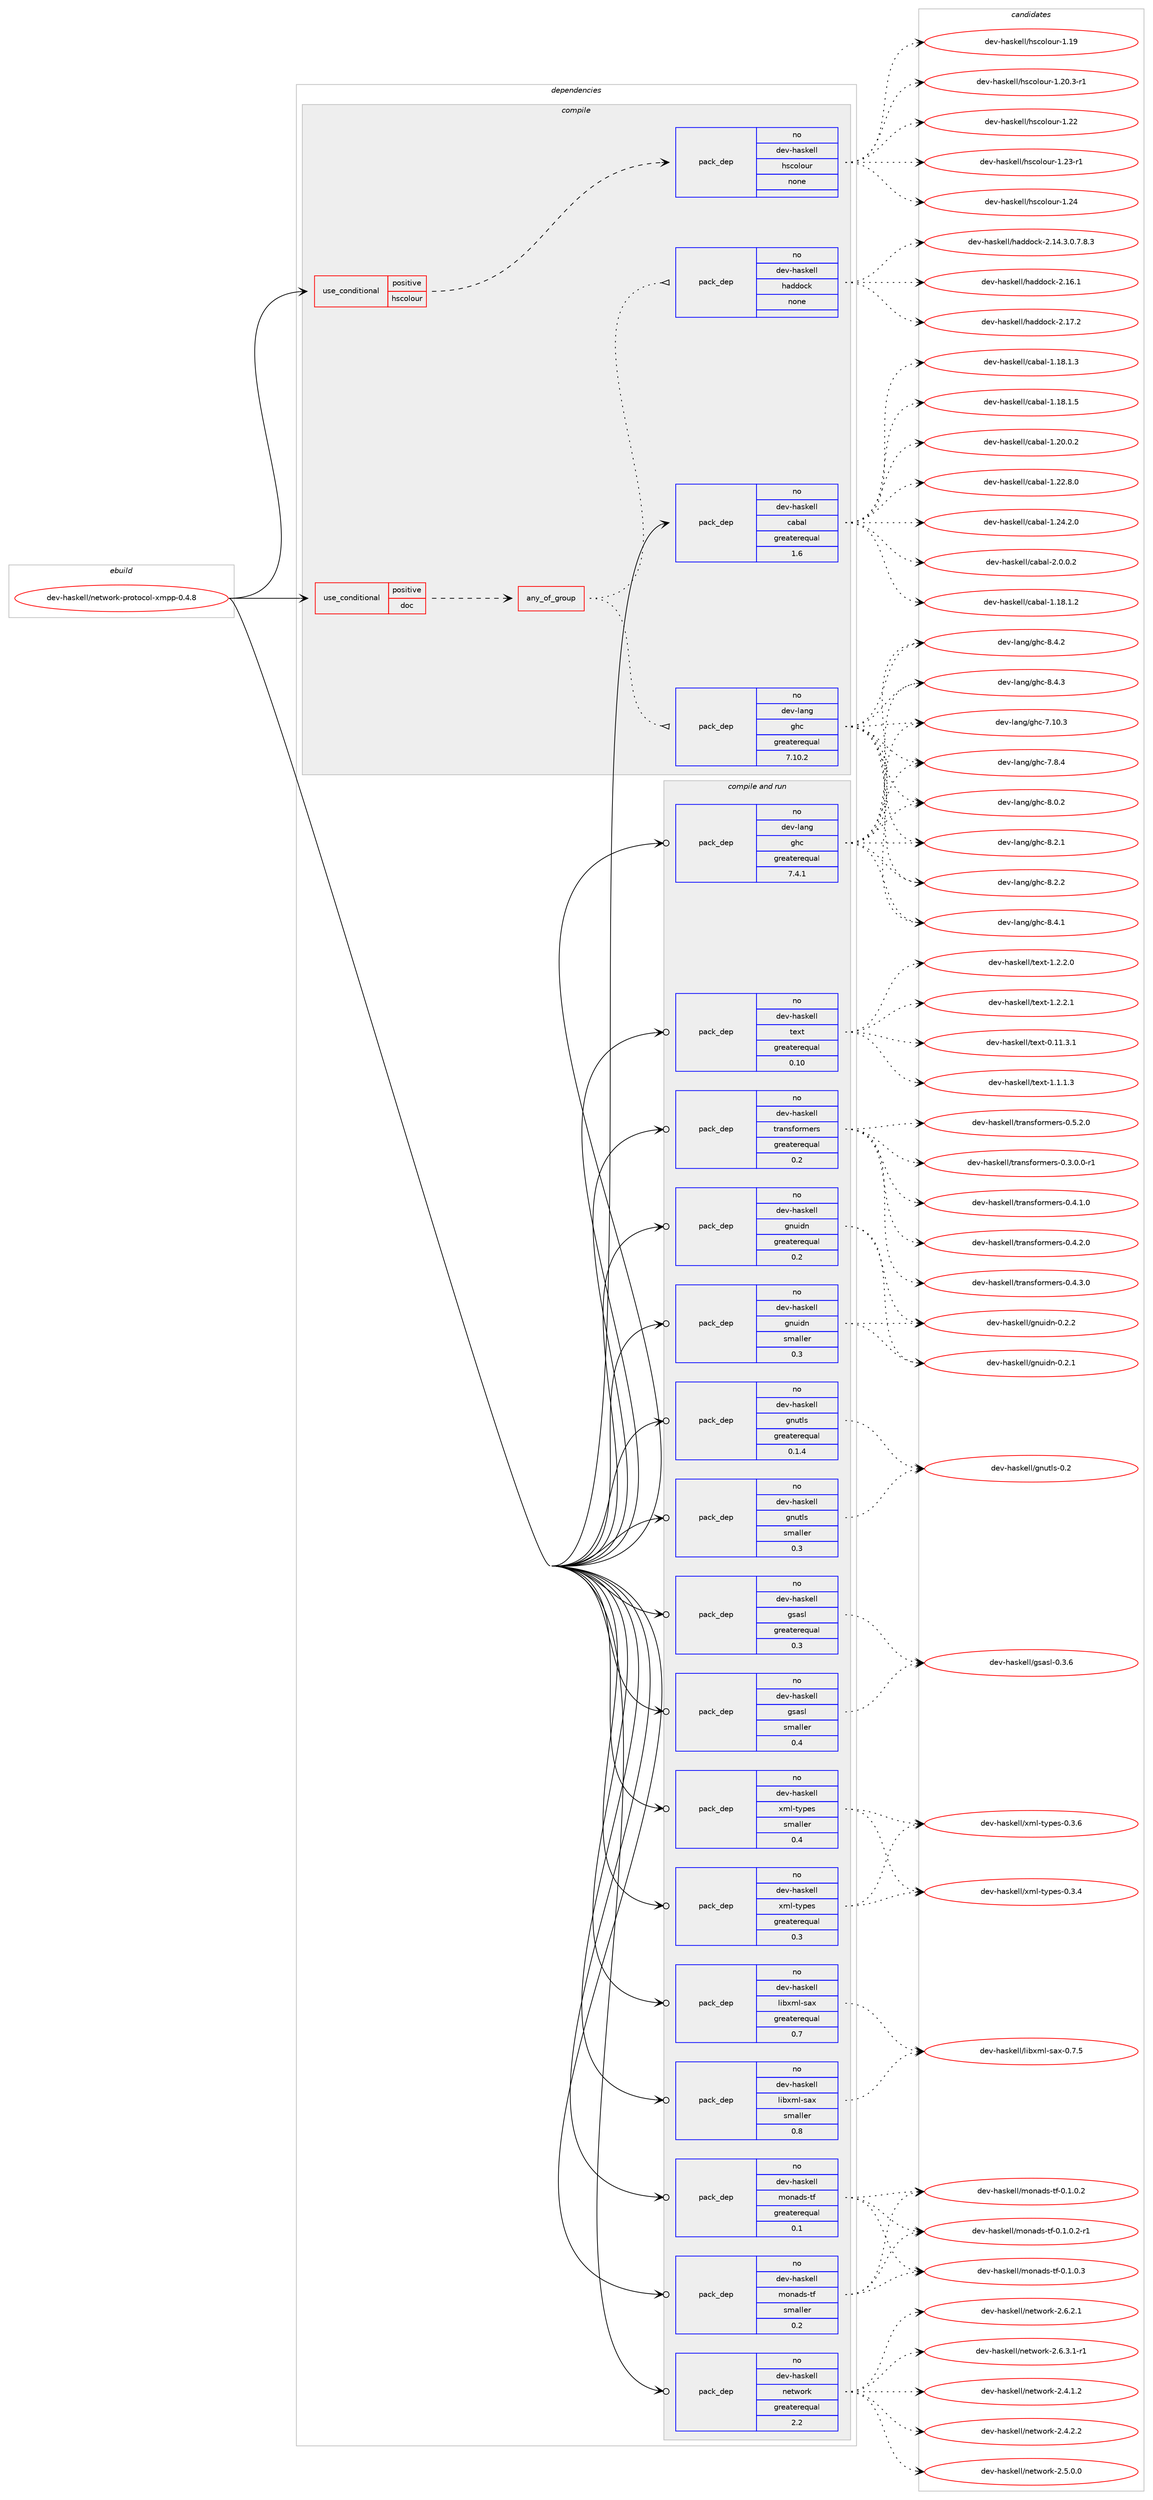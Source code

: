 digraph prolog {

# *************
# Graph options
# *************

newrank=true;
concentrate=true;
compound=true;
graph [rankdir=LR,fontname=Helvetica,fontsize=10,ranksep=1.5];#, ranksep=2.5, nodesep=0.2];
edge  [arrowhead=vee];
node  [fontname=Helvetica,fontsize=10];

# **********
# The ebuild
# **********

subgraph cluster_leftcol {
color=gray;
rank=same;
label=<<i>ebuild</i>>;
id [label="dev-haskell/network-protocol-xmpp-0.4.8", color=red, width=4, href="../dev-haskell/network-protocol-xmpp-0.4.8.svg"];
}

# ****************
# The dependencies
# ****************

subgraph cluster_midcol {
color=gray;
label=<<i>dependencies</i>>;
subgraph cluster_compile {
fillcolor="#eeeeee";
style=filled;
label=<<i>compile</i>>;
subgraph cond360796 {
dependency1340120 [label=<<TABLE BORDER="0" CELLBORDER="1" CELLSPACING="0" CELLPADDING="4"><TR><TD ROWSPAN="3" CELLPADDING="10">use_conditional</TD></TR><TR><TD>positive</TD></TR><TR><TD>doc</TD></TR></TABLE>>, shape=none, color=red];
subgraph any21303 {
dependency1340121 [label=<<TABLE BORDER="0" CELLBORDER="1" CELLSPACING="0" CELLPADDING="4"><TR><TD CELLPADDING="10">any_of_group</TD></TR></TABLE>>, shape=none, color=red];subgraph pack957469 {
dependency1340122 [label=<<TABLE BORDER="0" CELLBORDER="1" CELLSPACING="0" CELLPADDING="4" WIDTH="220"><TR><TD ROWSPAN="6" CELLPADDING="30">pack_dep</TD></TR><TR><TD WIDTH="110">no</TD></TR><TR><TD>dev-haskell</TD></TR><TR><TD>haddock</TD></TR><TR><TD>none</TD></TR><TR><TD></TD></TR></TABLE>>, shape=none, color=blue];
}
dependency1340121:e -> dependency1340122:w [weight=20,style="dotted",arrowhead="oinv"];
subgraph pack957470 {
dependency1340123 [label=<<TABLE BORDER="0" CELLBORDER="1" CELLSPACING="0" CELLPADDING="4" WIDTH="220"><TR><TD ROWSPAN="6" CELLPADDING="30">pack_dep</TD></TR><TR><TD WIDTH="110">no</TD></TR><TR><TD>dev-lang</TD></TR><TR><TD>ghc</TD></TR><TR><TD>greaterequal</TD></TR><TR><TD>7.10.2</TD></TR></TABLE>>, shape=none, color=blue];
}
dependency1340121:e -> dependency1340123:w [weight=20,style="dotted",arrowhead="oinv"];
}
dependency1340120:e -> dependency1340121:w [weight=20,style="dashed",arrowhead="vee"];
}
id:e -> dependency1340120:w [weight=20,style="solid",arrowhead="vee"];
subgraph cond360797 {
dependency1340124 [label=<<TABLE BORDER="0" CELLBORDER="1" CELLSPACING="0" CELLPADDING="4"><TR><TD ROWSPAN="3" CELLPADDING="10">use_conditional</TD></TR><TR><TD>positive</TD></TR><TR><TD>hscolour</TD></TR></TABLE>>, shape=none, color=red];
subgraph pack957471 {
dependency1340125 [label=<<TABLE BORDER="0" CELLBORDER="1" CELLSPACING="0" CELLPADDING="4" WIDTH="220"><TR><TD ROWSPAN="6" CELLPADDING="30">pack_dep</TD></TR><TR><TD WIDTH="110">no</TD></TR><TR><TD>dev-haskell</TD></TR><TR><TD>hscolour</TD></TR><TR><TD>none</TD></TR><TR><TD></TD></TR></TABLE>>, shape=none, color=blue];
}
dependency1340124:e -> dependency1340125:w [weight=20,style="dashed",arrowhead="vee"];
}
id:e -> dependency1340124:w [weight=20,style="solid",arrowhead="vee"];
subgraph pack957472 {
dependency1340126 [label=<<TABLE BORDER="0" CELLBORDER="1" CELLSPACING="0" CELLPADDING="4" WIDTH="220"><TR><TD ROWSPAN="6" CELLPADDING="30">pack_dep</TD></TR><TR><TD WIDTH="110">no</TD></TR><TR><TD>dev-haskell</TD></TR><TR><TD>cabal</TD></TR><TR><TD>greaterequal</TD></TR><TR><TD>1.6</TD></TR></TABLE>>, shape=none, color=blue];
}
id:e -> dependency1340126:w [weight=20,style="solid",arrowhead="vee"];
}
subgraph cluster_compileandrun {
fillcolor="#eeeeee";
style=filled;
label=<<i>compile and run</i>>;
subgraph pack957473 {
dependency1340127 [label=<<TABLE BORDER="0" CELLBORDER="1" CELLSPACING="0" CELLPADDING="4" WIDTH="220"><TR><TD ROWSPAN="6" CELLPADDING="30">pack_dep</TD></TR><TR><TD WIDTH="110">no</TD></TR><TR><TD>dev-haskell</TD></TR><TR><TD>gnuidn</TD></TR><TR><TD>greaterequal</TD></TR><TR><TD>0.2</TD></TR></TABLE>>, shape=none, color=blue];
}
id:e -> dependency1340127:w [weight=20,style="solid",arrowhead="odotvee"];
subgraph pack957474 {
dependency1340128 [label=<<TABLE BORDER="0" CELLBORDER="1" CELLSPACING="0" CELLPADDING="4" WIDTH="220"><TR><TD ROWSPAN="6" CELLPADDING="30">pack_dep</TD></TR><TR><TD WIDTH="110">no</TD></TR><TR><TD>dev-haskell</TD></TR><TR><TD>gnuidn</TD></TR><TR><TD>smaller</TD></TR><TR><TD>0.3</TD></TR></TABLE>>, shape=none, color=blue];
}
id:e -> dependency1340128:w [weight=20,style="solid",arrowhead="odotvee"];
subgraph pack957475 {
dependency1340129 [label=<<TABLE BORDER="0" CELLBORDER="1" CELLSPACING="0" CELLPADDING="4" WIDTH="220"><TR><TD ROWSPAN="6" CELLPADDING="30">pack_dep</TD></TR><TR><TD WIDTH="110">no</TD></TR><TR><TD>dev-haskell</TD></TR><TR><TD>gnutls</TD></TR><TR><TD>greaterequal</TD></TR><TR><TD>0.1.4</TD></TR></TABLE>>, shape=none, color=blue];
}
id:e -> dependency1340129:w [weight=20,style="solid",arrowhead="odotvee"];
subgraph pack957476 {
dependency1340130 [label=<<TABLE BORDER="0" CELLBORDER="1" CELLSPACING="0" CELLPADDING="4" WIDTH="220"><TR><TD ROWSPAN="6" CELLPADDING="30">pack_dep</TD></TR><TR><TD WIDTH="110">no</TD></TR><TR><TD>dev-haskell</TD></TR><TR><TD>gnutls</TD></TR><TR><TD>smaller</TD></TR><TR><TD>0.3</TD></TR></TABLE>>, shape=none, color=blue];
}
id:e -> dependency1340130:w [weight=20,style="solid",arrowhead="odotvee"];
subgraph pack957477 {
dependency1340131 [label=<<TABLE BORDER="0" CELLBORDER="1" CELLSPACING="0" CELLPADDING="4" WIDTH="220"><TR><TD ROWSPAN="6" CELLPADDING="30">pack_dep</TD></TR><TR><TD WIDTH="110">no</TD></TR><TR><TD>dev-haskell</TD></TR><TR><TD>gsasl</TD></TR><TR><TD>greaterequal</TD></TR><TR><TD>0.3</TD></TR></TABLE>>, shape=none, color=blue];
}
id:e -> dependency1340131:w [weight=20,style="solid",arrowhead="odotvee"];
subgraph pack957478 {
dependency1340132 [label=<<TABLE BORDER="0" CELLBORDER="1" CELLSPACING="0" CELLPADDING="4" WIDTH="220"><TR><TD ROWSPAN="6" CELLPADDING="30">pack_dep</TD></TR><TR><TD WIDTH="110">no</TD></TR><TR><TD>dev-haskell</TD></TR><TR><TD>gsasl</TD></TR><TR><TD>smaller</TD></TR><TR><TD>0.4</TD></TR></TABLE>>, shape=none, color=blue];
}
id:e -> dependency1340132:w [weight=20,style="solid",arrowhead="odotvee"];
subgraph pack957479 {
dependency1340133 [label=<<TABLE BORDER="0" CELLBORDER="1" CELLSPACING="0" CELLPADDING="4" WIDTH="220"><TR><TD ROWSPAN="6" CELLPADDING="30">pack_dep</TD></TR><TR><TD WIDTH="110">no</TD></TR><TR><TD>dev-haskell</TD></TR><TR><TD>libxml-sax</TD></TR><TR><TD>greaterequal</TD></TR><TR><TD>0.7</TD></TR></TABLE>>, shape=none, color=blue];
}
id:e -> dependency1340133:w [weight=20,style="solid",arrowhead="odotvee"];
subgraph pack957480 {
dependency1340134 [label=<<TABLE BORDER="0" CELLBORDER="1" CELLSPACING="0" CELLPADDING="4" WIDTH="220"><TR><TD ROWSPAN="6" CELLPADDING="30">pack_dep</TD></TR><TR><TD WIDTH="110">no</TD></TR><TR><TD>dev-haskell</TD></TR><TR><TD>libxml-sax</TD></TR><TR><TD>smaller</TD></TR><TR><TD>0.8</TD></TR></TABLE>>, shape=none, color=blue];
}
id:e -> dependency1340134:w [weight=20,style="solid",arrowhead="odotvee"];
subgraph pack957481 {
dependency1340135 [label=<<TABLE BORDER="0" CELLBORDER="1" CELLSPACING="0" CELLPADDING="4" WIDTH="220"><TR><TD ROWSPAN="6" CELLPADDING="30">pack_dep</TD></TR><TR><TD WIDTH="110">no</TD></TR><TR><TD>dev-haskell</TD></TR><TR><TD>monads-tf</TD></TR><TR><TD>greaterequal</TD></TR><TR><TD>0.1</TD></TR></TABLE>>, shape=none, color=blue];
}
id:e -> dependency1340135:w [weight=20,style="solid",arrowhead="odotvee"];
subgraph pack957482 {
dependency1340136 [label=<<TABLE BORDER="0" CELLBORDER="1" CELLSPACING="0" CELLPADDING="4" WIDTH="220"><TR><TD ROWSPAN="6" CELLPADDING="30">pack_dep</TD></TR><TR><TD WIDTH="110">no</TD></TR><TR><TD>dev-haskell</TD></TR><TR><TD>monads-tf</TD></TR><TR><TD>smaller</TD></TR><TR><TD>0.2</TD></TR></TABLE>>, shape=none, color=blue];
}
id:e -> dependency1340136:w [weight=20,style="solid",arrowhead="odotvee"];
subgraph pack957483 {
dependency1340137 [label=<<TABLE BORDER="0" CELLBORDER="1" CELLSPACING="0" CELLPADDING="4" WIDTH="220"><TR><TD ROWSPAN="6" CELLPADDING="30">pack_dep</TD></TR><TR><TD WIDTH="110">no</TD></TR><TR><TD>dev-haskell</TD></TR><TR><TD>network</TD></TR><TR><TD>greaterequal</TD></TR><TR><TD>2.2</TD></TR></TABLE>>, shape=none, color=blue];
}
id:e -> dependency1340137:w [weight=20,style="solid",arrowhead="odotvee"];
subgraph pack957484 {
dependency1340138 [label=<<TABLE BORDER="0" CELLBORDER="1" CELLSPACING="0" CELLPADDING="4" WIDTH="220"><TR><TD ROWSPAN="6" CELLPADDING="30">pack_dep</TD></TR><TR><TD WIDTH="110">no</TD></TR><TR><TD>dev-haskell</TD></TR><TR><TD>text</TD></TR><TR><TD>greaterequal</TD></TR><TR><TD>0.10</TD></TR></TABLE>>, shape=none, color=blue];
}
id:e -> dependency1340138:w [weight=20,style="solid",arrowhead="odotvee"];
subgraph pack957485 {
dependency1340139 [label=<<TABLE BORDER="0" CELLBORDER="1" CELLSPACING="0" CELLPADDING="4" WIDTH="220"><TR><TD ROWSPAN="6" CELLPADDING="30">pack_dep</TD></TR><TR><TD WIDTH="110">no</TD></TR><TR><TD>dev-haskell</TD></TR><TR><TD>transformers</TD></TR><TR><TD>greaterequal</TD></TR><TR><TD>0.2</TD></TR></TABLE>>, shape=none, color=blue];
}
id:e -> dependency1340139:w [weight=20,style="solid",arrowhead="odotvee"];
subgraph pack957486 {
dependency1340140 [label=<<TABLE BORDER="0" CELLBORDER="1" CELLSPACING="0" CELLPADDING="4" WIDTH="220"><TR><TD ROWSPAN="6" CELLPADDING="30">pack_dep</TD></TR><TR><TD WIDTH="110">no</TD></TR><TR><TD>dev-haskell</TD></TR><TR><TD>xml-types</TD></TR><TR><TD>greaterequal</TD></TR><TR><TD>0.3</TD></TR></TABLE>>, shape=none, color=blue];
}
id:e -> dependency1340140:w [weight=20,style="solid",arrowhead="odotvee"];
subgraph pack957487 {
dependency1340141 [label=<<TABLE BORDER="0" CELLBORDER="1" CELLSPACING="0" CELLPADDING="4" WIDTH="220"><TR><TD ROWSPAN="6" CELLPADDING="30">pack_dep</TD></TR><TR><TD WIDTH="110">no</TD></TR><TR><TD>dev-haskell</TD></TR><TR><TD>xml-types</TD></TR><TR><TD>smaller</TD></TR><TR><TD>0.4</TD></TR></TABLE>>, shape=none, color=blue];
}
id:e -> dependency1340141:w [weight=20,style="solid",arrowhead="odotvee"];
subgraph pack957488 {
dependency1340142 [label=<<TABLE BORDER="0" CELLBORDER="1" CELLSPACING="0" CELLPADDING="4" WIDTH="220"><TR><TD ROWSPAN="6" CELLPADDING="30">pack_dep</TD></TR><TR><TD WIDTH="110">no</TD></TR><TR><TD>dev-lang</TD></TR><TR><TD>ghc</TD></TR><TR><TD>greaterequal</TD></TR><TR><TD>7.4.1</TD></TR></TABLE>>, shape=none, color=blue];
}
id:e -> dependency1340142:w [weight=20,style="solid",arrowhead="odotvee"];
}
subgraph cluster_run {
fillcolor="#eeeeee";
style=filled;
label=<<i>run</i>>;
}
}

# **************
# The candidates
# **************

subgraph cluster_choices {
rank=same;
color=gray;
label=<<i>candidates</i>>;

subgraph choice957469 {
color=black;
nodesep=1;
choice1001011184510497115107101108108471049710010011199107455046495246514648465546564651 [label="dev-haskell/haddock-2.14.3.0.7.8.3", color=red, width=4,href="../dev-haskell/haddock-2.14.3.0.7.8.3.svg"];
choice100101118451049711510710110810847104971001001119910745504649544649 [label="dev-haskell/haddock-2.16.1", color=red, width=4,href="../dev-haskell/haddock-2.16.1.svg"];
choice100101118451049711510710110810847104971001001119910745504649554650 [label="dev-haskell/haddock-2.17.2", color=red, width=4,href="../dev-haskell/haddock-2.17.2.svg"];
dependency1340122:e -> choice1001011184510497115107101108108471049710010011199107455046495246514648465546564651:w [style=dotted,weight="100"];
dependency1340122:e -> choice100101118451049711510710110810847104971001001119910745504649544649:w [style=dotted,weight="100"];
dependency1340122:e -> choice100101118451049711510710110810847104971001001119910745504649554650:w [style=dotted,weight="100"];
}
subgraph choice957470 {
color=black;
nodesep=1;
choice1001011184510897110103471031049945554649484651 [label="dev-lang/ghc-7.10.3", color=red, width=4,href="../dev-lang/ghc-7.10.3.svg"];
choice10010111845108971101034710310499455546564652 [label="dev-lang/ghc-7.8.4", color=red, width=4,href="../dev-lang/ghc-7.8.4.svg"];
choice10010111845108971101034710310499455646484650 [label="dev-lang/ghc-8.0.2", color=red, width=4,href="../dev-lang/ghc-8.0.2.svg"];
choice10010111845108971101034710310499455646504649 [label="dev-lang/ghc-8.2.1", color=red, width=4,href="../dev-lang/ghc-8.2.1.svg"];
choice10010111845108971101034710310499455646504650 [label="dev-lang/ghc-8.2.2", color=red, width=4,href="../dev-lang/ghc-8.2.2.svg"];
choice10010111845108971101034710310499455646524649 [label="dev-lang/ghc-8.4.1", color=red, width=4,href="../dev-lang/ghc-8.4.1.svg"];
choice10010111845108971101034710310499455646524650 [label="dev-lang/ghc-8.4.2", color=red, width=4,href="../dev-lang/ghc-8.4.2.svg"];
choice10010111845108971101034710310499455646524651 [label="dev-lang/ghc-8.4.3", color=red, width=4,href="../dev-lang/ghc-8.4.3.svg"];
dependency1340123:e -> choice1001011184510897110103471031049945554649484651:w [style=dotted,weight="100"];
dependency1340123:e -> choice10010111845108971101034710310499455546564652:w [style=dotted,weight="100"];
dependency1340123:e -> choice10010111845108971101034710310499455646484650:w [style=dotted,weight="100"];
dependency1340123:e -> choice10010111845108971101034710310499455646504649:w [style=dotted,weight="100"];
dependency1340123:e -> choice10010111845108971101034710310499455646504650:w [style=dotted,weight="100"];
dependency1340123:e -> choice10010111845108971101034710310499455646524649:w [style=dotted,weight="100"];
dependency1340123:e -> choice10010111845108971101034710310499455646524650:w [style=dotted,weight="100"];
dependency1340123:e -> choice10010111845108971101034710310499455646524651:w [style=dotted,weight="100"];
}
subgraph choice957471 {
color=black;
nodesep=1;
choice100101118451049711510710110810847104115991111081111171144549464957 [label="dev-haskell/hscolour-1.19", color=red, width=4,href="../dev-haskell/hscolour-1.19.svg"];
choice10010111845104971151071011081084710411599111108111117114454946504846514511449 [label="dev-haskell/hscolour-1.20.3-r1", color=red, width=4,href="../dev-haskell/hscolour-1.20.3-r1.svg"];
choice100101118451049711510710110810847104115991111081111171144549465050 [label="dev-haskell/hscolour-1.22", color=red, width=4,href="../dev-haskell/hscolour-1.22.svg"];
choice1001011184510497115107101108108471041159911110811111711445494650514511449 [label="dev-haskell/hscolour-1.23-r1", color=red, width=4,href="../dev-haskell/hscolour-1.23-r1.svg"];
choice100101118451049711510710110810847104115991111081111171144549465052 [label="dev-haskell/hscolour-1.24", color=red, width=4,href="../dev-haskell/hscolour-1.24.svg"];
dependency1340125:e -> choice100101118451049711510710110810847104115991111081111171144549464957:w [style=dotted,weight="100"];
dependency1340125:e -> choice10010111845104971151071011081084710411599111108111117114454946504846514511449:w [style=dotted,weight="100"];
dependency1340125:e -> choice100101118451049711510710110810847104115991111081111171144549465050:w [style=dotted,weight="100"];
dependency1340125:e -> choice1001011184510497115107101108108471041159911110811111711445494650514511449:w [style=dotted,weight="100"];
dependency1340125:e -> choice100101118451049711510710110810847104115991111081111171144549465052:w [style=dotted,weight="100"];
}
subgraph choice957472 {
color=black;
nodesep=1;
choice10010111845104971151071011081084799979897108454946495646494650 [label="dev-haskell/cabal-1.18.1.2", color=red, width=4,href="../dev-haskell/cabal-1.18.1.2.svg"];
choice10010111845104971151071011081084799979897108454946495646494651 [label="dev-haskell/cabal-1.18.1.3", color=red, width=4,href="../dev-haskell/cabal-1.18.1.3.svg"];
choice10010111845104971151071011081084799979897108454946495646494653 [label="dev-haskell/cabal-1.18.1.5", color=red, width=4,href="../dev-haskell/cabal-1.18.1.5.svg"];
choice10010111845104971151071011081084799979897108454946504846484650 [label="dev-haskell/cabal-1.20.0.2", color=red, width=4,href="../dev-haskell/cabal-1.20.0.2.svg"];
choice10010111845104971151071011081084799979897108454946505046564648 [label="dev-haskell/cabal-1.22.8.0", color=red, width=4,href="../dev-haskell/cabal-1.22.8.0.svg"];
choice10010111845104971151071011081084799979897108454946505246504648 [label="dev-haskell/cabal-1.24.2.0", color=red, width=4,href="../dev-haskell/cabal-1.24.2.0.svg"];
choice100101118451049711510710110810847999798971084550464846484650 [label="dev-haskell/cabal-2.0.0.2", color=red, width=4,href="../dev-haskell/cabal-2.0.0.2.svg"];
dependency1340126:e -> choice10010111845104971151071011081084799979897108454946495646494650:w [style=dotted,weight="100"];
dependency1340126:e -> choice10010111845104971151071011081084799979897108454946495646494651:w [style=dotted,weight="100"];
dependency1340126:e -> choice10010111845104971151071011081084799979897108454946495646494653:w [style=dotted,weight="100"];
dependency1340126:e -> choice10010111845104971151071011081084799979897108454946504846484650:w [style=dotted,weight="100"];
dependency1340126:e -> choice10010111845104971151071011081084799979897108454946505046564648:w [style=dotted,weight="100"];
dependency1340126:e -> choice10010111845104971151071011081084799979897108454946505246504648:w [style=dotted,weight="100"];
dependency1340126:e -> choice100101118451049711510710110810847999798971084550464846484650:w [style=dotted,weight="100"];
}
subgraph choice957473 {
color=black;
nodesep=1;
choice100101118451049711510710110810847103110117105100110454846504649 [label="dev-haskell/gnuidn-0.2.1", color=red, width=4,href="../dev-haskell/gnuidn-0.2.1.svg"];
choice100101118451049711510710110810847103110117105100110454846504650 [label="dev-haskell/gnuidn-0.2.2", color=red, width=4,href="../dev-haskell/gnuidn-0.2.2.svg"];
dependency1340127:e -> choice100101118451049711510710110810847103110117105100110454846504649:w [style=dotted,weight="100"];
dependency1340127:e -> choice100101118451049711510710110810847103110117105100110454846504650:w [style=dotted,weight="100"];
}
subgraph choice957474 {
color=black;
nodesep=1;
choice100101118451049711510710110810847103110117105100110454846504649 [label="dev-haskell/gnuidn-0.2.1", color=red, width=4,href="../dev-haskell/gnuidn-0.2.1.svg"];
choice100101118451049711510710110810847103110117105100110454846504650 [label="dev-haskell/gnuidn-0.2.2", color=red, width=4,href="../dev-haskell/gnuidn-0.2.2.svg"];
dependency1340128:e -> choice100101118451049711510710110810847103110117105100110454846504649:w [style=dotted,weight="100"];
dependency1340128:e -> choice100101118451049711510710110810847103110117105100110454846504650:w [style=dotted,weight="100"];
}
subgraph choice957475 {
color=black;
nodesep=1;
choice10010111845104971151071011081084710311011711610811545484650 [label="dev-haskell/gnutls-0.2", color=red, width=4,href="../dev-haskell/gnutls-0.2.svg"];
dependency1340129:e -> choice10010111845104971151071011081084710311011711610811545484650:w [style=dotted,weight="100"];
}
subgraph choice957476 {
color=black;
nodesep=1;
choice10010111845104971151071011081084710311011711610811545484650 [label="dev-haskell/gnutls-0.2", color=red, width=4,href="../dev-haskell/gnutls-0.2.svg"];
dependency1340130:e -> choice10010111845104971151071011081084710311011711610811545484650:w [style=dotted,weight="100"];
}
subgraph choice957477 {
color=black;
nodesep=1;
choice10010111845104971151071011081084710311597115108454846514654 [label="dev-haskell/gsasl-0.3.6", color=red, width=4,href="../dev-haskell/gsasl-0.3.6.svg"];
dependency1340131:e -> choice10010111845104971151071011081084710311597115108454846514654:w [style=dotted,weight="100"];
}
subgraph choice957478 {
color=black;
nodesep=1;
choice10010111845104971151071011081084710311597115108454846514654 [label="dev-haskell/gsasl-0.3.6", color=red, width=4,href="../dev-haskell/gsasl-0.3.6.svg"];
dependency1340132:e -> choice10010111845104971151071011081084710311597115108454846514654:w [style=dotted,weight="100"];
}
subgraph choice957479 {
color=black;
nodesep=1;
choice100101118451049711510710110810847108105981201091084511597120454846554653 [label="dev-haskell/libxml-sax-0.7.5", color=red, width=4,href="../dev-haskell/libxml-sax-0.7.5.svg"];
dependency1340133:e -> choice100101118451049711510710110810847108105981201091084511597120454846554653:w [style=dotted,weight="100"];
}
subgraph choice957480 {
color=black;
nodesep=1;
choice100101118451049711510710110810847108105981201091084511597120454846554653 [label="dev-haskell/libxml-sax-0.7.5", color=red, width=4,href="../dev-haskell/libxml-sax-0.7.5.svg"];
dependency1340134:e -> choice100101118451049711510710110810847108105981201091084511597120454846554653:w [style=dotted,weight="100"];
}
subgraph choice957481 {
color=black;
nodesep=1;
choice10010111845104971151071011081084710911111097100115451161024548464946484650 [label="dev-haskell/monads-tf-0.1.0.2", color=red, width=4,href="../dev-haskell/monads-tf-0.1.0.2.svg"];
choice100101118451049711510710110810847109111110971001154511610245484649464846504511449 [label="dev-haskell/monads-tf-0.1.0.2-r1", color=red, width=4,href="../dev-haskell/monads-tf-0.1.0.2-r1.svg"];
choice10010111845104971151071011081084710911111097100115451161024548464946484651 [label="dev-haskell/monads-tf-0.1.0.3", color=red, width=4,href="../dev-haskell/monads-tf-0.1.0.3.svg"];
dependency1340135:e -> choice10010111845104971151071011081084710911111097100115451161024548464946484650:w [style=dotted,weight="100"];
dependency1340135:e -> choice100101118451049711510710110810847109111110971001154511610245484649464846504511449:w [style=dotted,weight="100"];
dependency1340135:e -> choice10010111845104971151071011081084710911111097100115451161024548464946484651:w [style=dotted,weight="100"];
}
subgraph choice957482 {
color=black;
nodesep=1;
choice10010111845104971151071011081084710911111097100115451161024548464946484650 [label="dev-haskell/monads-tf-0.1.0.2", color=red, width=4,href="../dev-haskell/monads-tf-0.1.0.2.svg"];
choice100101118451049711510710110810847109111110971001154511610245484649464846504511449 [label="dev-haskell/monads-tf-0.1.0.2-r1", color=red, width=4,href="../dev-haskell/monads-tf-0.1.0.2-r1.svg"];
choice10010111845104971151071011081084710911111097100115451161024548464946484651 [label="dev-haskell/monads-tf-0.1.0.3", color=red, width=4,href="../dev-haskell/monads-tf-0.1.0.3.svg"];
dependency1340136:e -> choice10010111845104971151071011081084710911111097100115451161024548464946484650:w [style=dotted,weight="100"];
dependency1340136:e -> choice100101118451049711510710110810847109111110971001154511610245484649464846504511449:w [style=dotted,weight="100"];
dependency1340136:e -> choice10010111845104971151071011081084710911111097100115451161024548464946484651:w [style=dotted,weight="100"];
}
subgraph choice957483 {
color=black;
nodesep=1;
choice1001011184510497115107101108108471101011161191111141074550465246494650 [label="dev-haskell/network-2.4.1.2", color=red, width=4,href="../dev-haskell/network-2.4.1.2.svg"];
choice1001011184510497115107101108108471101011161191111141074550465246504650 [label="dev-haskell/network-2.4.2.2", color=red, width=4,href="../dev-haskell/network-2.4.2.2.svg"];
choice1001011184510497115107101108108471101011161191111141074550465346484648 [label="dev-haskell/network-2.5.0.0", color=red, width=4,href="../dev-haskell/network-2.5.0.0.svg"];
choice1001011184510497115107101108108471101011161191111141074550465446504649 [label="dev-haskell/network-2.6.2.1", color=red, width=4,href="../dev-haskell/network-2.6.2.1.svg"];
choice10010111845104971151071011081084711010111611911111410745504654465146494511449 [label="dev-haskell/network-2.6.3.1-r1", color=red, width=4,href="../dev-haskell/network-2.6.3.1-r1.svg"];
dependency1340137:e -> choice1001011184510497115107101108108471101011161191111141074550465246494650:w [style=dotted,weight="100"];
dependency1340137:e -> choice1001011184510497115107101108108471101011161191111141074550465246504650:w [style=dotted,weight="100"];
dependency1340137:e -> choice1001011184510497115107101108108471101011161191111141074550465346484648:w [style=dotted,weight="100"];
dependency1340137:e -> choice1001011184510497115107101108108471101011161191111141074550465446504649:w [style=dotted,weight="100"];
dependency1340137:e -> choice10010111845104971151071011081084711010111611911111410745504654465146494511449:w [style=dotted,weight="100"];
}
subgraph choice957484 {
color=black;
nodesep=1;
choice100101118451049711510710110810847116101120116454846494946514649 [label="dev-haskell/text-0.11.3.1", color=red, width=4,href="../dev-haskell/text-0.11.3.1.svg"];
choice1001011184510497115107101108108471161011201164549464946494651 [label="dev-haskell/text-1.1.1.3", color=red, width=4,href="../dev-haskell/text-1.1.1.3.svg"];
choice1001011184510497115107101108108471161011201164549465046504648 [label="dev-haskell/text-1.2.2.0", color=red, width=4,href="../dev-haskell/text-1.2.2.0.svg"];
choice1001011184510497115107101108108471161011201164549465046504649 [label="dev-haskell/text-1.2.2.1", color=red, width=4,href="../dev-haskell/text-1.2.2.1.svg"];
dependency1340138:e -> choice100101118451049711510710110810847116101120116454846494946514649:w [style=dotted,weight="100"];
dependency1340138:e -> choice1001011184510497115107101108108471161011201164549464946494651:w [style=dotted,weight="100"];
dependency1340138:e -> choice1001011184510497115107101108108471161011201164549465046504648:w [style=dotted,weight="100"];
dependency1340138:e -> choice1001011184510497115107101108108471161011201164549465046504649:w [style=dotted,weight="100"];
}
subgraph choice957485 {
color=black;
nodesep=1;
choice1001011184510497115107101108108471161149711011510211111410910111411545484651464846484511449 [label="dev-haskell/transformers-0.3.0.0-r1", color=red, width=4,href="../dev-haskell/transformers-0.3.0.0-r1.svg"];
choice100101118451049711510710110810847116114971101151021111141091011141154548465246494648 [label="dev-haskell/transformers-0.4.1.0", color=red, width=4,href="../dev-haskell/transformers-0.4.1.0.svg"];
choice100101118451049711510710110810847116114971101151021111141091011141154548465246504648 [label="dev-haskell/transformers-0.4.2.0", color=red, width=4,href="../dev-haskell/transformers-0.4.2.0.svg"];
choice100101118451049711510710110810847116114971101151021111141091011141154548465246514648 [label="dev-haskell/transformers-0.4.3.0", color=red, width=4,href="../dev-haskell/transformers-0.4.3.0.svg"];
choice100101118451049711510710110810847116114971101151021111141091011141154548465346504648 [label="dev-haskell/transformers-0.5.2.0", color=red, width=4,href="../dev-haskell/transformers-0.5.2.0.svg"];
dependency1340139:e -> choice1001011184510497115107101108108471161149711011510211111410910111411545484651464846484511449:w [style=dotted,weight="100"];
dependency1340139:e -> choice100101118451049711510710110810847116114971101151021111141091011141154548465246494648:w [style=dotted,weight="100"];
dependency1340139:e -> choice100101118451049711510710110810847116114971101151021111141091011141154548465246504648:w [style=dotted,weight="100"];
dependency1340139:e -> choice100101118451049711510710110810847116114971101151021111141091011141154548465246514648:w [style=dotted,weight="100"];
dependency1340139:e -> choice100101118451049711510710110810847116114971101151021111141091011141154548465346504648:w [style=dotted,weight="100"];
}
subgraph choice957486 {
color=black;
nodesep=1;
choice10010111845104971151071011081084712010910845116121112101115454846514652 [label="dev-haskell/xml-types-0.3.4", color=red, width=4,href="../dev-haskell/xml-types-0.3.4.svg"];
choice10010111845104971151071011081084712010910845116121112101115454846514654 [label="dev-haskell/xml-types-0.3.6", color=red, width=4,href="../dev-haskell/xml-types-0.3.6.svg"];
dependency1340140:e -> choice10010111845104971151071011081084712010910845116121112101115454846514652:w [style=dotted,weight="100"];
dependency1340140:e -> choice10010111845104971151071011081084712010910845116121112101115454846514654:w [style=dotted,weight="100"];
}
subgraph choice957487 {
color=black;
nodesep=1;
choice10010111845104971151071011081084712010910845116121112101115454846514652 [label="dev-haskell/xml-types-0.3.4", color=red, width=4,href="../dev-haskell/xml-types-0.3.4.svg"];
choice10010111845104971151071011081084712010910845116121112101115454846514654 [label="dev-haskell/xml-types-0.3.6", color=red, width=4,href="../dev-haskell/xml-types-0.3.6.svg"];
dependency1340141:e -> choice10010111845104971151071011081084712010910845116121112101115454846514652:w [style=dotted,weight="100"];
dependency1340141:e -> choice10010111845104971151071011081084712010910845116121112101115454846514654:w [style=dotted,weight="100"];
}
subgraph choice957488 {
color=black;
nodesep=1;
choice1001011184510897110103471031049945554649484651 [label="dev-lang/ghc-7.10.3", color=red, width=4,href="../dev-lang/ghc-7.10.3.svg"];
choice10010111845108971101034710310499455546564652 [label="dev-lang/ghc-7.8.4", color=red, width=4,href="../dev-lang/ghc-7.8.4.svg"];
choice10010111845108971101034710310499455646484650 [label="dev-lang/ghc-8.0.2", color=red, width=4,href="../dev-lang/ghc-8.0.2.svg"];
choice10010111845108971101034710310499455646504649 [label="dev-lang/ghc-8.2.1", color=red, width=4,href="../dev-lang/ghc-8.2.1.svg"];
choice10010111845108971101034710310499455646504650 [label="dev-lang/ghc-8.2.2", color=red, width=4,href="../dev-lang/ghc-8.2.2.svg"];
choice10010111845108971101034710310499455646524649 [label="dev-lang/ghc-8.4.1", color=red, width=4,href="../dev-lang/ghc-8.4.1.svg"];
choice10010111845108971101034710310499455646524650 [label="dev-lang/ghc-8.4.2", color=red, width=4,href="../dev-lang/ghc-8.4.2.svg"];
choice10010111845108971101034710310499455646524651 [label="dev-lang/ghc-8.4.3", color=red, width=4,href="../dev-lang/ghc-8.4.3.svg"];
dependency1340142:e -> choice1001011184510897110103471031049945554649484651:w [style=dotted,weight="100"];
dependency1340142:e -> choice10010111845108971101034710310499455546564652:w [style=dotted,weight="100"];
dependency1340142:e -> choice10010111845108971101034710310499455646484650:w [style=dotted,weight="100"];
dependency1340142:e -> choice10010111845108971101034710310499455646504649:w [style=dotted,weight="100"];
dependency1340142:e -> choice10010111845108971101034710310499455646504650:w [style=dotted,weight="100"];
dependency1340142:e -> choice10010111845108971101034710310499455646524649:w [style=dotted,weight="100"];
dependency1340142:e -> choice10010111845108971101034710310499455646524650:w [style=dotted,weight="100"];
dependency1340142:e -> choice10010111845108971101034710310499455646524651:w [style=dotted,weight="100"];
}
}

}
